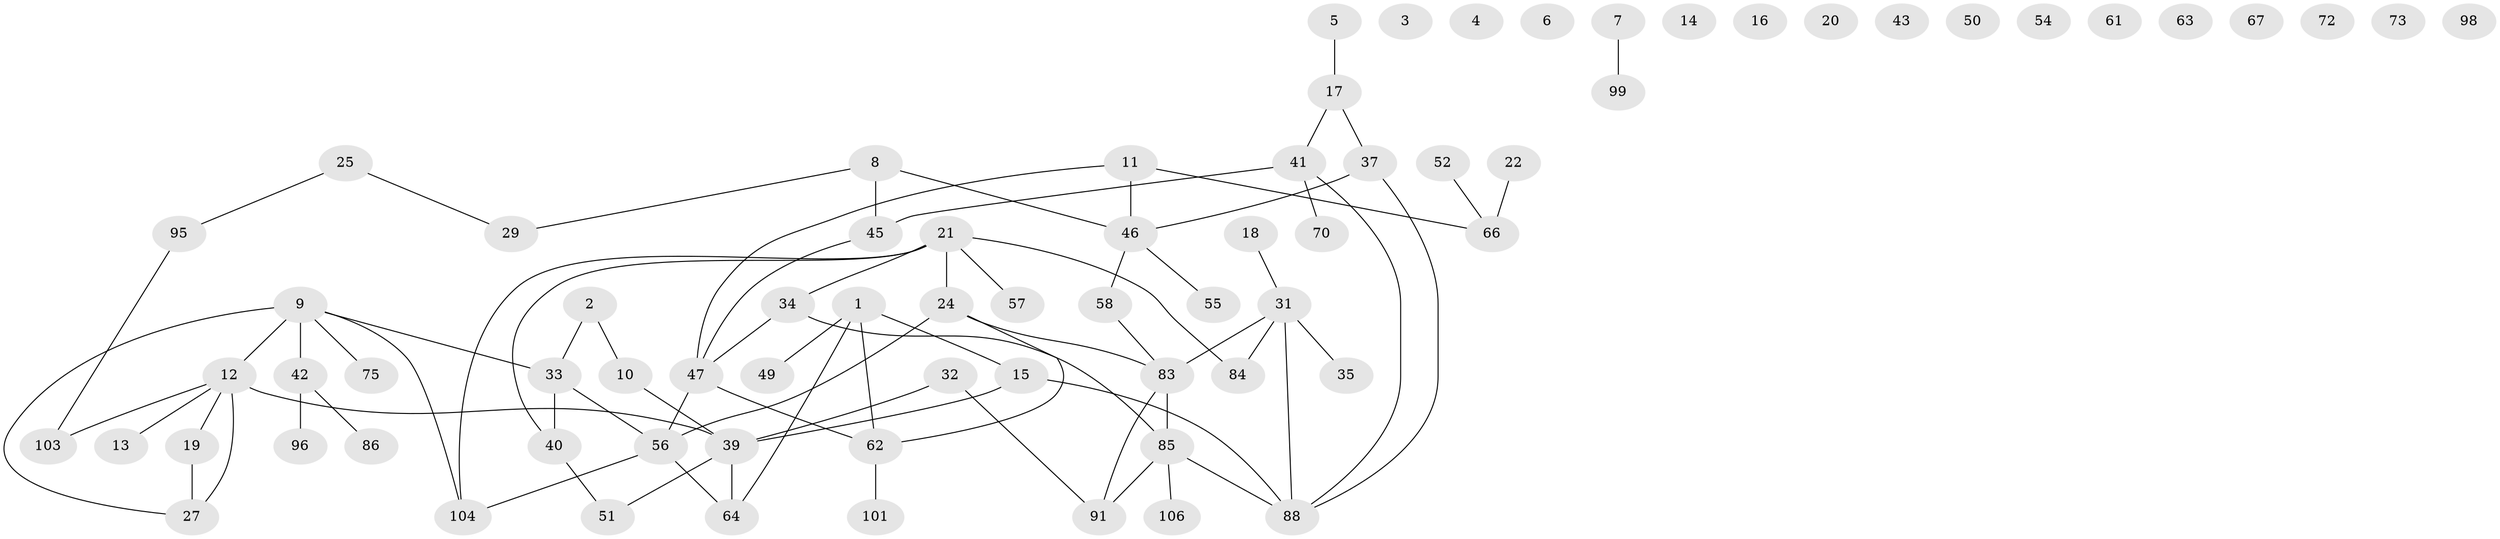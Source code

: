 // original degree distribution, {2: 0.2777777777777778, 0: 0.12037037037037036, 1: 0.21296296296296297, 4: 0.1111111111111111, 3: 0.2222222222222222, 6: 0.009259259259259259, 5: 0.046296296296296294}
// Generated by graph-tools (version 1.1) at 2025/41/03/06/25 10:41:23]
// undirected, 73 vertices, 80 edges
graph export_dot {
graph [start="1"]
  node [color=gray90,style=filled];
  1 [super="+28"];
  2;
  3;
  4;
  5 [super="+38"];
  6 [super="+71"];
  7 [super="+44"];
  8 [super="+80"];
  9 [super="+102"];
  10 [super="+26"];
  11 [super="+59"];
  12 [super="+81"];
  13;
  14;
  15;
  16;
  17;
  18;
  19 [super="+23"];
  20;
  21 [super="+60"];
  22;
  24 [super="+69"];
  25 [super="+48"];
  27 [super="+30"];
  29;
  31 [super="+53"];
  32 [super="+77"];
  33 [super="+36"];
  34;
  35 [super="+90"];
  37 [super="+89"];
  39 [super="+65"];
  40;
  41 [super="+82"];
  42 [super="+78"];
  43;
  45 [super="+105"];
  46 [super="+93"];
  47 [super="+74"];
  49;
  50;
  51 [super="+87"];
  52;
  54;
  55;
  56 [super="+68"];
  57 [super="+76"];
  58;
  61;
  62 [super="+107"];
  63;
  64;
  66 [super="+97"];
  67;
  70;
  72;
  73;
  75 [super="+79"];
  83 [super="+92"];
  84;
  85 [super="+108"];
  86;
  88 [super="+94"];
  91;
  95;
  96;
  98 [super="+100"];
  99;
  101;
  103;
  104;
  106;
  1 -- 64;
  1 -- 49;
  1 -- 15;
  1 -- 62;
  2 -- 10;
  2 -- 33;
  5 -- 17;
  7 -- 99;
  8 -- 29;
  8 -- 45;
  8 -- 46;
  9 -- 12 [weight=2];
  9 -- 104;
  9 -- 42;
  9 -- 27;
  9 -- 75;
  9 -- 33;
  10 -- 39;
  11 -- 47;
  11 -- 66;
  11 -- 46;
  12 -- 13;
  12 -- 19;
  12 -- 39;
  12 -- 103;
  12 -- 27;
  15 -- 39;
  15 -- 88;
  17 -- 41;
  17 -- 37;
  18 -- 31;
  19 -- 27;
  21 -- 24;
  21 -- 40;
  21 -- 84;
  21 -- 104;
  21 -- 34;
  21 -- 57;
  22 -- 66;
  24 -- 83;
  24 -- 62;
  24 -- 56;
  25 -- 29;
  25 -- 95;
  31 -- 35;
  31 -- 84;
  31 -- 88;
  31 -- 83;
  32 -- 91;
  32 -- 39;
  33 -- 40;
  33 -- 56;
  34 -- 47;
  34 -- 85;
  37 -- 88;
  37 -- 46;
  39 -- 64;
  39 -- 51;
  40 -- 51;
  41 -- 45 [weight=2];
  41 -- 70;
  41 -- 88;
  42 -- 96;
  42 -- 86;
  45 -- 47;
  46 -- 58;
  46 -- 55;
  47 -- 56;
  47 -- 62;
  52 -- 66;
  56 -- 64;
  56 -- 104;
  58 -- 83;
  62 -- 101;
  83 -- 91;
  83 -- 85;
  85 -- 106;
  85 -- 88;
  85 -- 91;
  95 -- 103;
}
